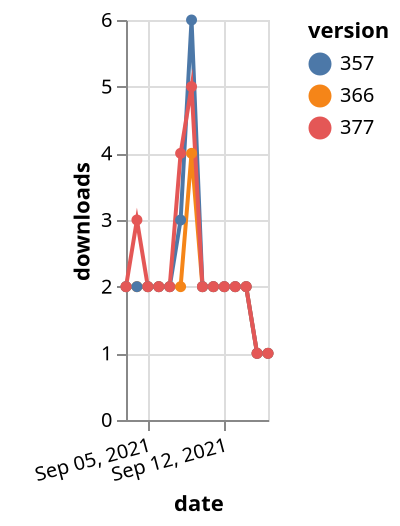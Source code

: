 {"$schema": "https://vega.github.io/schema/vega-lite/v5.json", "description": "A simple bar chart with embedded data.", "data": {"values": [{"date": "2021-09-03", "total": 2223, "delta": 2, "version": "366"}, {"date": "2021-09-04", "total": 2225, "delta": 2, "version": "366"}, {"date": "2021-09-05", "total": 2227, "delta": 2, "version": "366"}, {"date": "2021-09-06", "total": 2229, "delta": 2, "version": "366"}, {"date": "2021-09-07", "total": 2231, "delta": 2, "version": "366"}, {"date": "2021-09-08", "total": 2233, "delta": 2, "version": "366"}, {"date": "2021-09-09", "total": 2237, "delta": 4, "version": "366"}, {"date": "2021-09-10", "total": 2239, "delta": 2, "version": "366"}, {"date": "2021-09-11", "total": 2241, "delta": 2, "version": "366"}, {"date": "2021-09-12", "total": 2243, "delta": 2, "version": "366"}, {"date": "2021-09-13", "total": 2245, "delta": 2, "version": "366"}, {"date": "2021-09-14", "total": 2247, "delta": 2, "version": "366"}, {"date": "2021-09-15", "total": 2248, "delta": 1, "version": "366"}, {"date": "2021-09-16", "total": 2249, "delta": 1, "version": "366"}, {"date": "2021-09-03", "total": 2729, "delta": 2, "version": "357"}, {"date": "2021-09-04", "total": 2731, "delta": 2, "version": "357"}, {"date": "2021-09-05", "total": 2733, "delta": 2, "version": "357"}, {"date": "2021-09-06", "total": 2735, "delta": 2, "version": "357"}, {"date": "2021-09-07", "total": 2737, "delta": 2, "version": "357"}, {"date": "2021-09-08", "total": 2740, "delta": 3, "version": "357"}, {"date": "2021-09-09", "total": 2746, "delta": 6, "version": "357"}, {"date": "2021-09-10", "total": 2748, "delta": 2, "version": "357"}, {"date": "2021-09-11", "total": 2750, "delta": 2, "version": "357"}, {"date": "2021-09-12", "total": 2752, "delta": 2, "version": "357"}, {"date": "2021-09-13", "total": 2754, "delta": 2, "version": "357"}, {"date": "2021-09-14", "total": 2756, "delta": 2, "version": "357"}, {"date": "2021-09-15", "total": 2757, "delta": 1, "version": "357"}, {"date": "2021-09-16", "total": 2758, "delta": 1, "version": "357"}, {"date": "2021-09-03", "total": 2041, "delta": 2, "version": "377"}, {"date": "2021-09-04", "total": 2044, "delta": 3, "version": "377"}, {"date": "2021-09-05", "total": 2046, "delta": 2, "version": "377"}, {"date": "2021-09-06", "total": 2048, "delta": 2, "version": "377"}, {"date": "2021-09-07", "total": 2050, "delta": 2, "version": "377"}, {"date": "2021-09-08", "total": 2054, "delta": 4, "version": "377"}, {"date": "2021-09-09", "total": 2059, "delta": 5, "version": "377"}, {"date": "2021-09-10", "total": 2061, "delta": 2, "version": "377"}, {"date": "2021-09-11", "total": 2063, "delta": 2, "version": "377"}, {"date": "2021-09-12", "total": 2065, "delta": 2, "version": "377"}, {"date": "2021-09-13", "total": 2067, "delta": 2, "version": "377"}, {"date": "2021-09-14", "total": 2069, "delta": 2, "version": "377"}, {"date": "2021-09-15", "total": 2070, "delta": 1, "version": "377"}, {"date": "2021-09-16", "total": 2071, "delta": 1, "version": "377"}]}, "width": "container", "mark": {"type": "line", "point": {"filled": true}}, "encoding": {"x": {"field": "date", "type": "temporal", "timeUnit": "yearmonthdate", "title": "date", "axis": {"labelAngle": -15}}, "y": {"field": "delta", "type": "quantitative", "title": "downloads"}, "color": {"field": "version", "type": "nominal"}, "tooltip": {"field": "delta"}}}